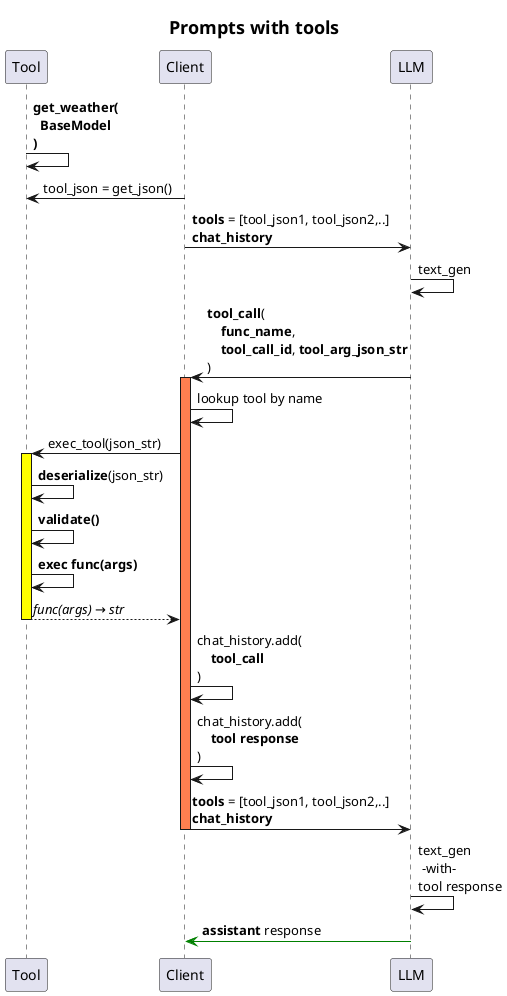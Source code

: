 @startuml
title = Prompts with tools
Tool -> Tool : **get_weather(**\n  **BaseModel**\n**)**
Client -> Tool : tool_json = get_json()
Client -> LLM  : **tools** = [tool_json1, tool_json2,..]\n**chat_history**
LLM -> LLM     : text_gen

LLM -> Client  :**tool_call**(\n    **func_name**,\n    **tool_call_id**, **tool_arg_json_str**\n)
activate Client #coral

Client -> Client : lookup tool by name
Client -> Tool : exec_tool(json_str)
activate Tool #yellow
Tool   -> Tool : **deserialize**(json_str)
Tool   -> Tool : **validate()**
Tool   -> Tool : **exec func(args)**
return //func(args) → str//


Client -> Client : chat_history.add(\n    **tool_call**\n)
Client -> Client : chat_history.add(\n    **tool response**\n)
Client -> LLM  : **tools** = [tool_json1, tool_json2,..]\n**chat_history**
deactivate Client

LLM -> LLM     : text_gen\n -with- \ntool response
LLM -[#green]> Client  : **assistant** response

@enduml